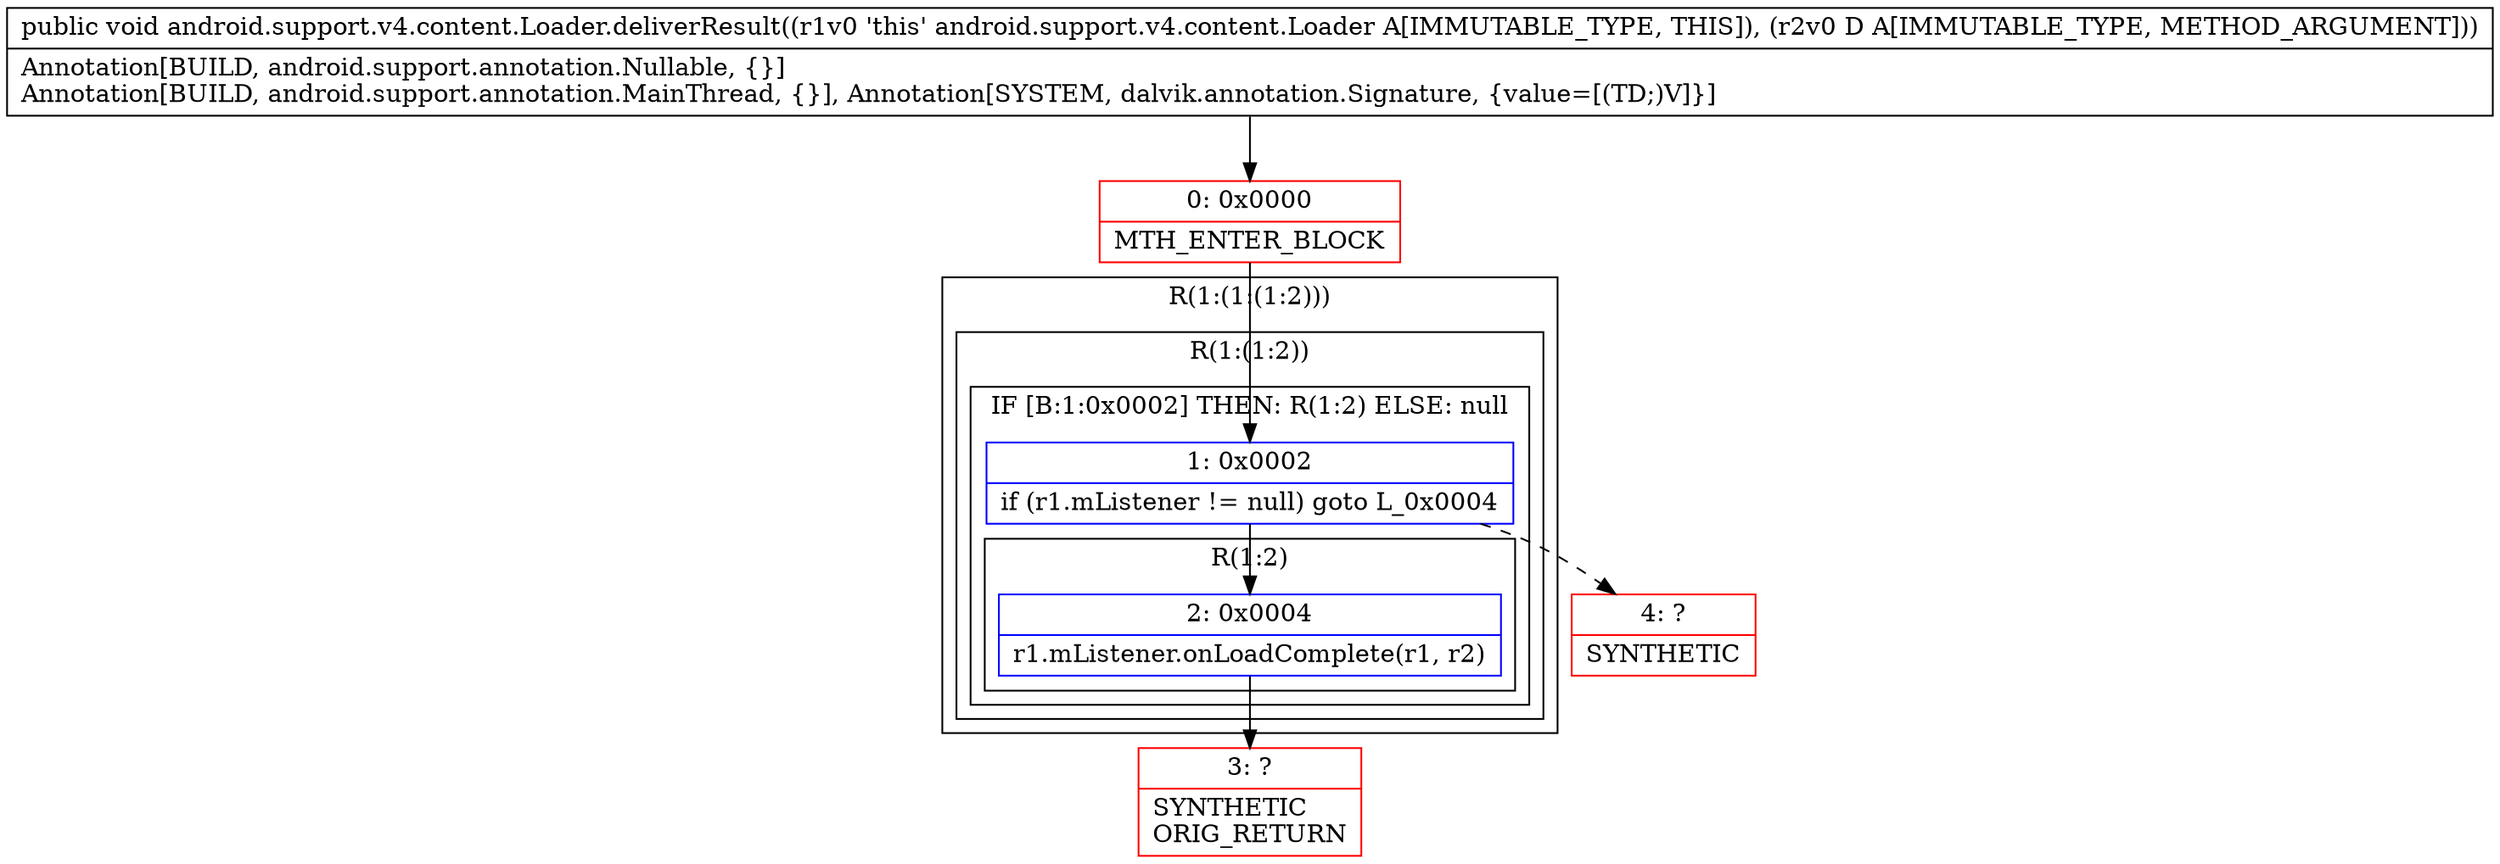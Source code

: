 digraph "CFG forandroid.support.v4.content.Loader.deliverResult(Ljava\/lang\/Object;)V" {
subgraph cluster_Region_191820689 {
label = "R(1:(1:(1:2)))";
node [shape=record,color=blue];
subgraph cluster_Region_1526976328 {
label = "R(1:(1:2))";
node [shape=record,color=blue];
subgraph cluster_IfRegion_2012503157 {
label = "IF [B:1:0x0002] THEN: R(1:2) ELSE: null";
node [shape=record,color=blue];
Node_1 [shape=record,label="{1\:\ 0x0002|if (r1.mListener != null) goto L_0x0004\l}"];
subgraph cluster_Region_245298376 {
label = "R(1:2)";
node [shape=record,color=blue];
Node_2 [shape=record,label="{2\:\ 0x0004|r1.mListener.onLoadComplete(r1, r2)\l}"];
}
}
}
}
Node_0 [shape=record,color=red,label="{0\:\ 0x0000|MTH_ENTER_BLOCK\l}"];
Node_3 [shape=record,color=red,label="{3\:\ ?|SYNTHETIC\lORIG_RETURN\l}"];
Node_4 [shape=record,color=red,label="{4\:\ ?|SYNTHETIC\l}"];
MethodNode[shape=record,label="{public void android.support.v4.content.Loader.deliverResult((r1v0 'this' android.support.v4.content.Loader A[IMMUTABLE_TYPE, THIS]), (r2v0 D A[IMMUTABLE_TYPE, METHOD_ARGUMENT]))  | Annotation[BUILD, android.support.annotation.Nullable, \{\}]\lAnnotation[BUILD, android.support.annotation.MainThread, \{\}], Annotation[SYSTEM, dalvik.annotation.Signature, \{value=[(TD;)V]\}]\l}"];
MethodNode -> Node_0;
Node_1 -> Node_2;
Node_1 -> Node_4[style=dashed];
Node_2 -> Node_3;
Node_0 -> Node_1;
}

